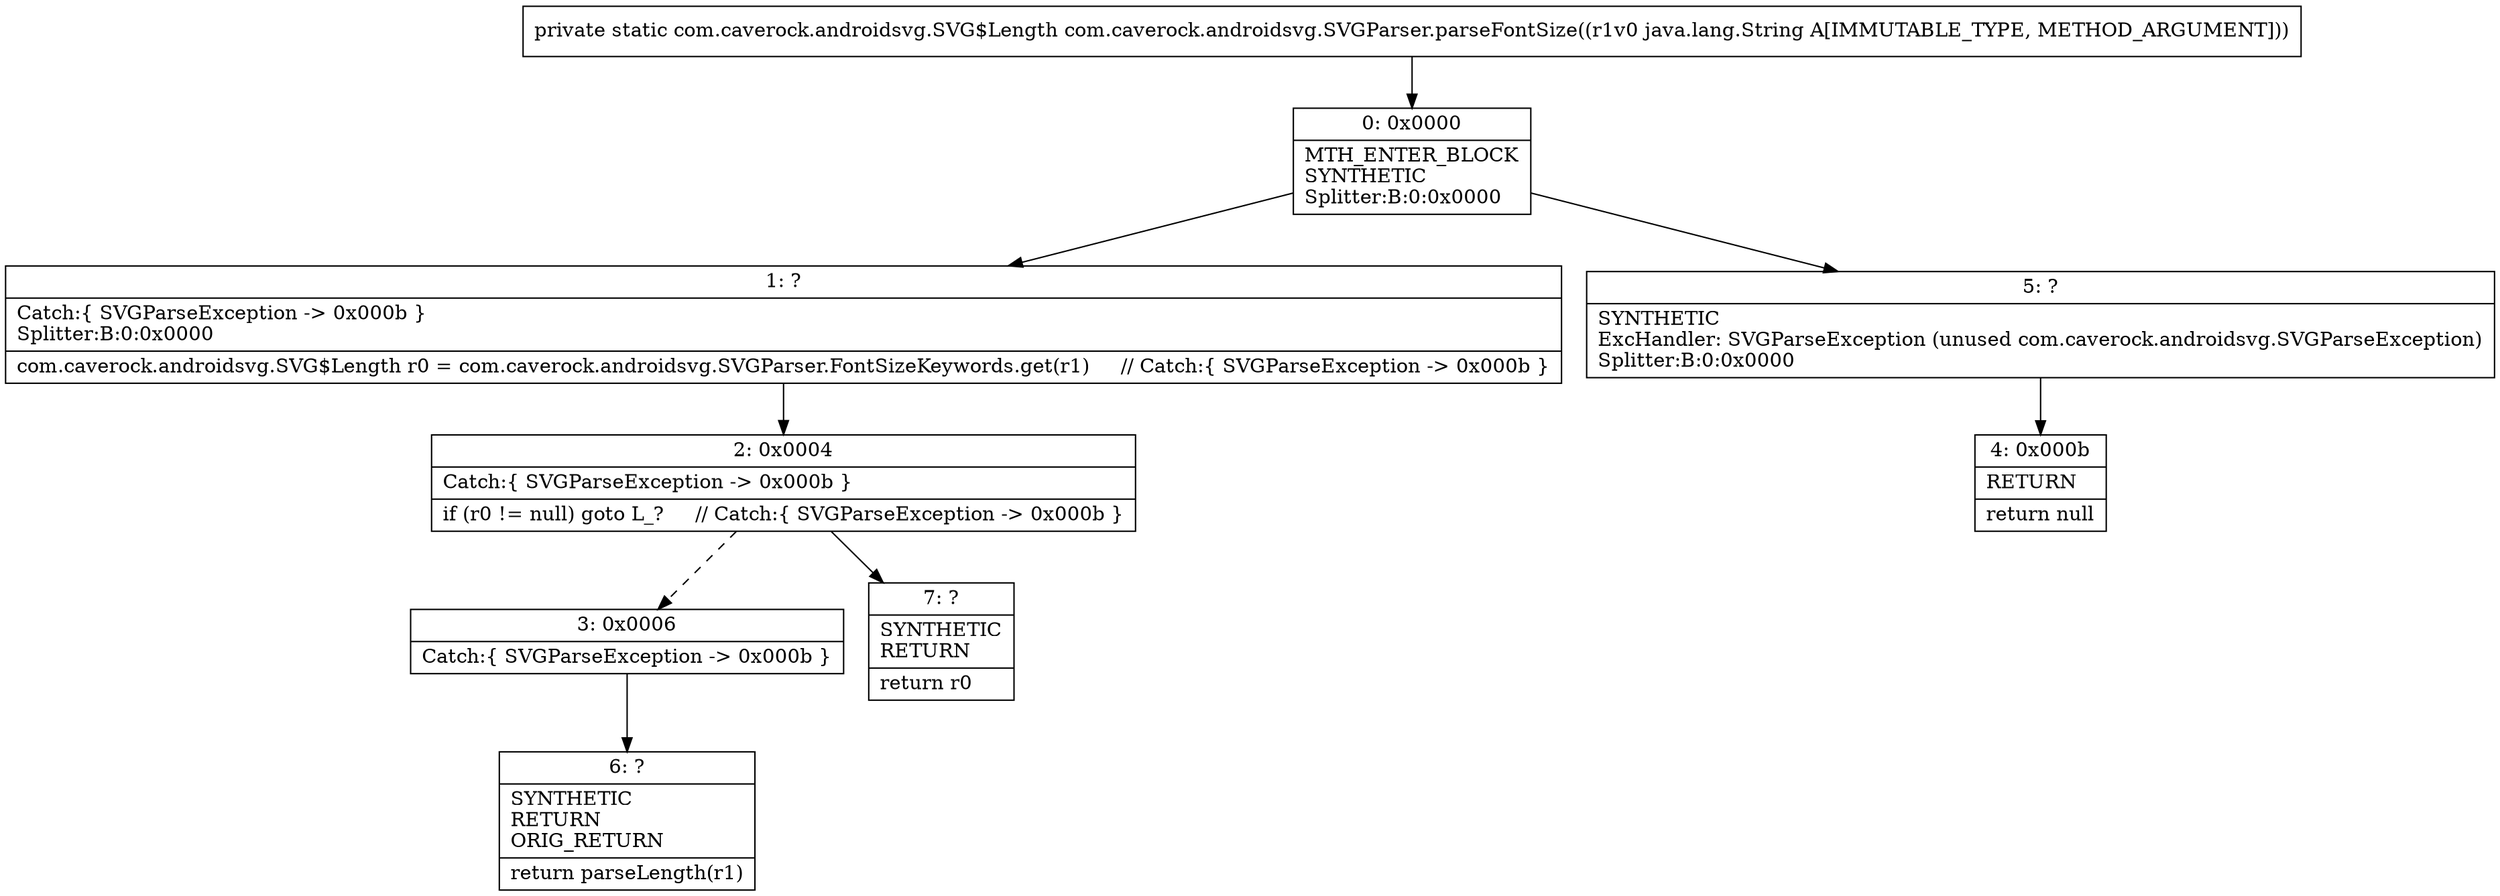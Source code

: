 digraph "CFG forcom.caverock.androidsvg.SVGParser.parseFontSize(Ljava\/lang\/String;)Lcom\/caverock\/androidsvg\/SVG$Length;" {
Node_0 [shape=record,label="{0\:\ 0x0000|MTH_ENTER_BLOCK\lSYNTHETIC\lSplitter:B:0:0x0000\l}"];
Node_1 [shape=record,label="{1\:\ ?|Catch:\{ SVGParseException \-\> 0x000b \}\lSplitter:B:0:0x0000\l|com.caverock.androidsvg.SVG$Length r0 = com.caverock.androidsvg.SVGParser.FontSizeKeywords.get(r1)     \/\/ Catch:\{ SVGParseException \-\> 0x000b \}\l}"];
Node_2 [shape=record,label="{2\:\ 0x0004|Catch:\{ SVGParseException \-\> 0x000b \}\l|if (r0 != null) goto L_?     \/\/ Catch:\{ SVGParseException \-\> 0x000b \}\l}"];
Node_3 [shape=record,label="{3\:\ 0x0006|Catch:\{ SVGParseException \-\> 0x000b \}\l}"];
Node_4 [shape=record,label="{4\:\ 0x000b|RETURN\l|return null\l}"];
Node_5 [shape=record,label="{5\:\ ?|SYNTHETIC\lExcHandler: SVGParseException (unused com.caverock.androidsvg.SVGParseException)\lSplitter:B:0:0x0000\l}"];
Node_6 [shape=record,label="{6\:\ ?|SYNTHETIC\lRETURN\lORIG_RETURN\l|return parseLength(r1)\l}"];
Node_7 [shape=record,label="{7\:\ ?|SYNTHETIC\lRETURN\l|return r0\l}"];
MethodNode[shape=record,label="{private static com.caverock.androidsvg.SVG$Length com.caverock.androidsvg.SVGParser.parseFontSize((r1v0 java.lang.String A[IMMUTABLE_TYPE, METHOD_ARGUMENT])) }"];
MethodNode -> Node_0;
Node_0 -> Node_1;
Node_0 -> Node_5;
Node_1 -> Node_2;
Node_2 -> Node_3[style=dashed];
Node_2 -> Node_7;
Node_3 -> Node_6;
Node_5 -> Node_4;
}

